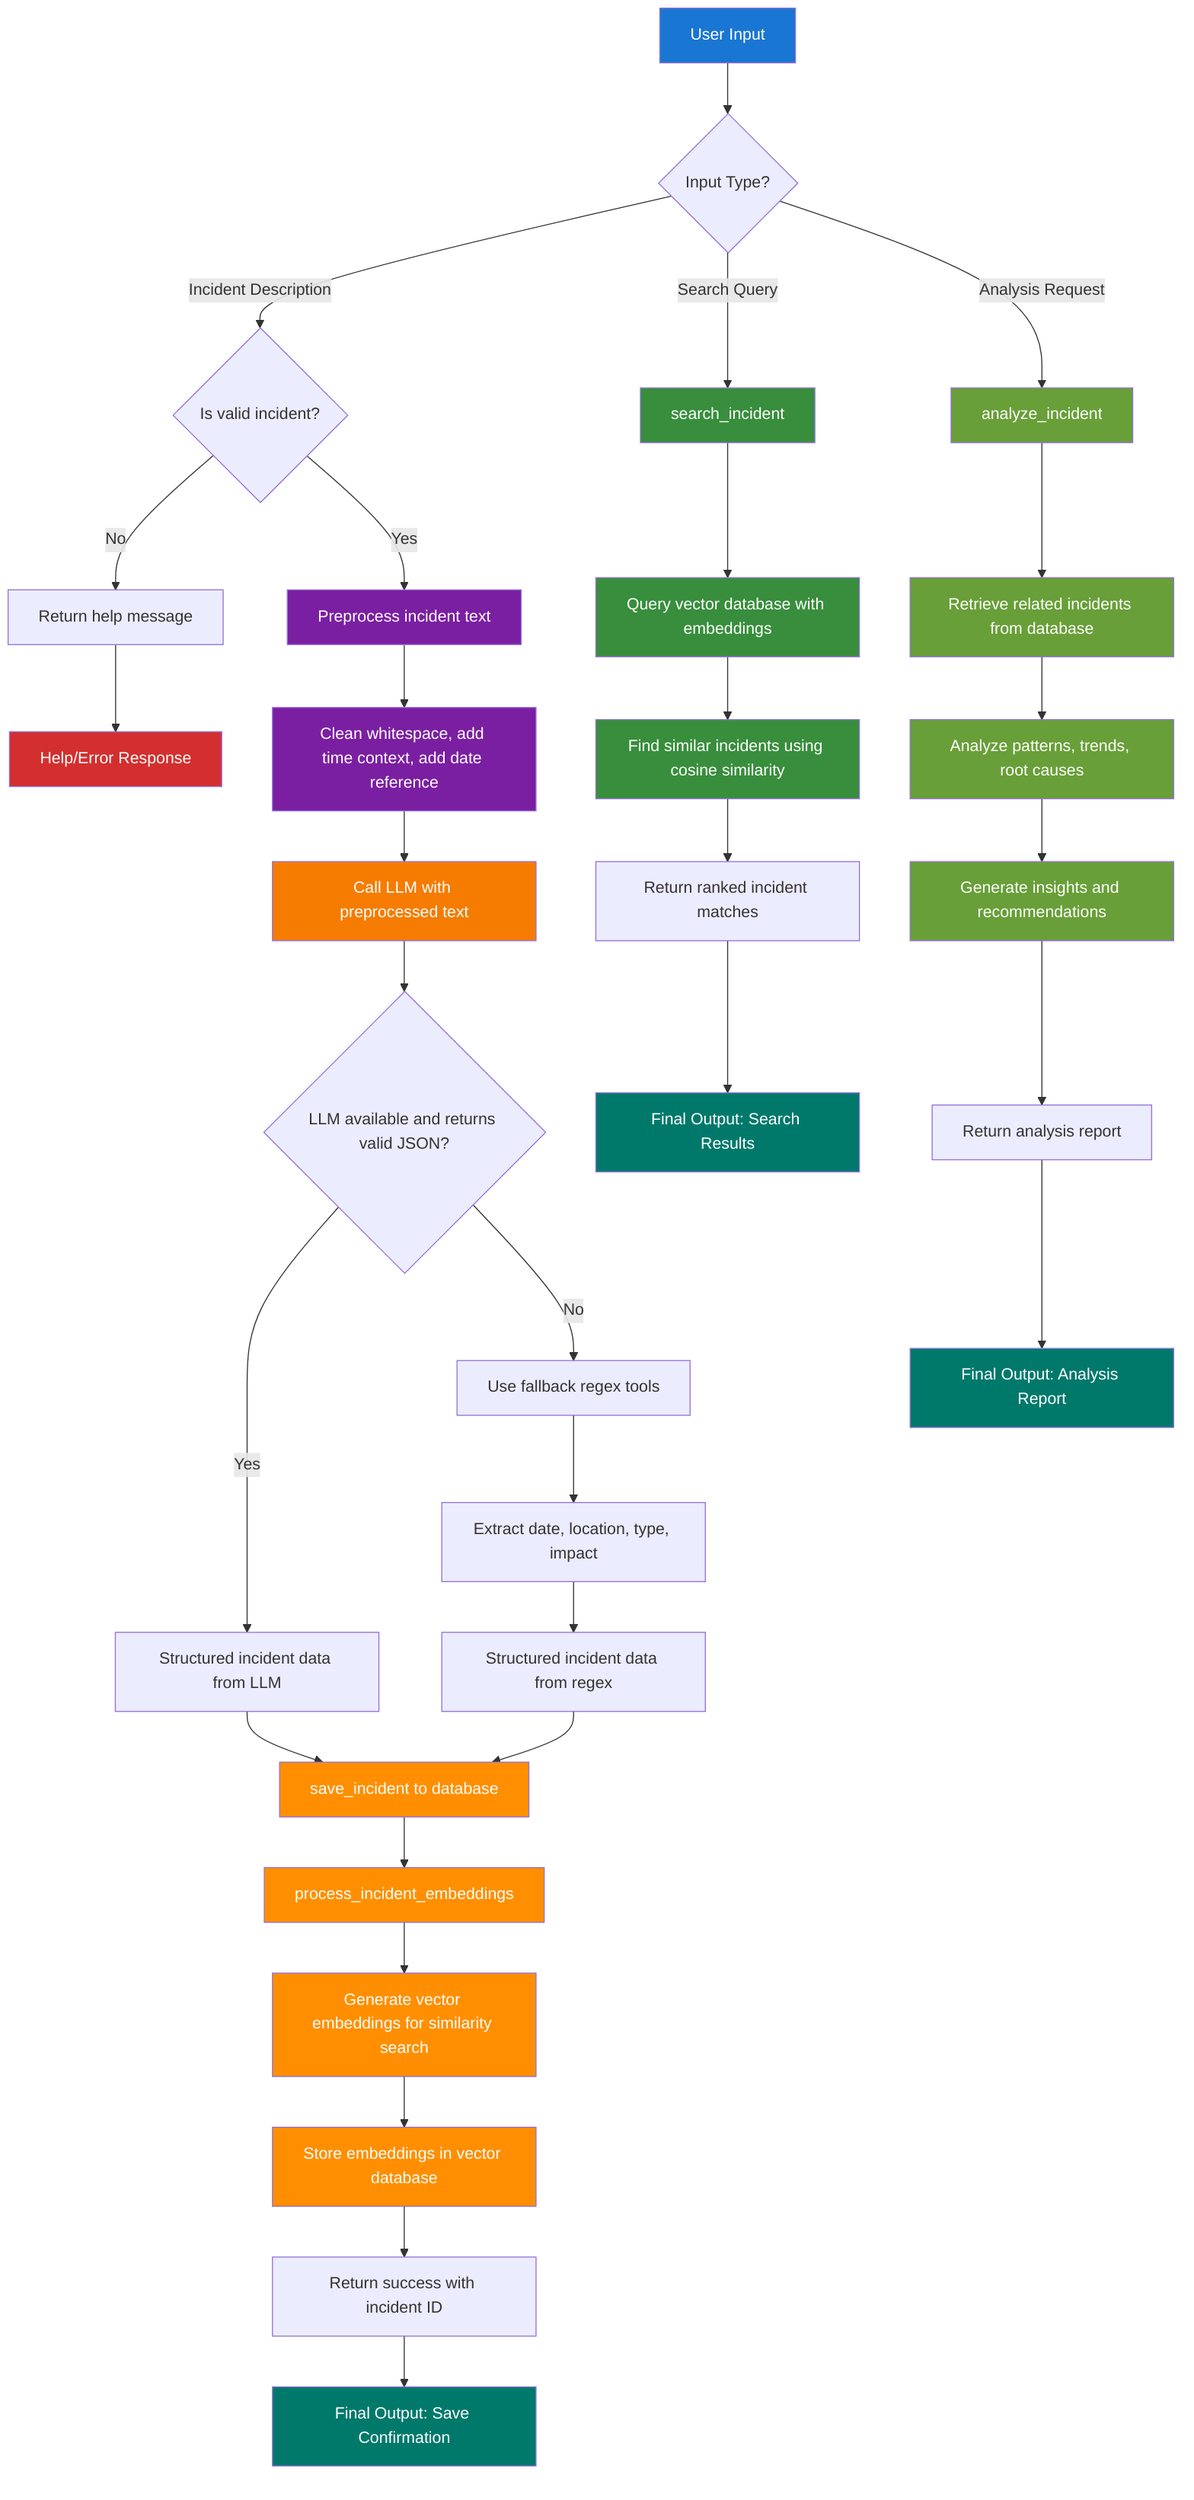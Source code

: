 flowchart TD
    A[User Input] --> B{Input Type?}
    
    B -->|Incident Description| C{Is valid incident?}
    B -->|Search Query| D[search_incident]
    B -->|Analysis Request| E[analyze_incident]
    
    C -->|No| F[Return help message]
    C -->|Yes| G[Preprocess incident text]
    
    G --> H[Clean whitespace, add time context, add date reference]
    H --> I[Call LLM with preprocessed text]
    
    I --> J{LLM available and returns valid JSON?}
    
    J -->|Yes| K[Structured incident data from LLM]
    J -->|No| L[Use fallback regex tools]
    
    L --> M[Extract date, location, type, impact]
    M --> N[Structured incident data from regex]
    
    K --> O[save_incident to database]
    N --> O
    
    O --> P[process_incident_embeddings]
    P --> Q[Generate vector embeddings for similarity search]
    Q --> R[Store embeddings in vector database]
    
    R --> S[Return success with incident ID]
    
    D --> T[Query vector database with embeddings]
    T --> U[Find similar incidents using cosine similarity]
    U --> V[Return ranked incident matches]
    
    E --> W[Retrieve related incidents from database]
    W --> X[Analyze patterns, trends, root causes]
    X --> Y[Generate insights and recommendations]
    Y --> Z[Return analysis report]
    
    S --> AA[Final Output: Save Confirmation]
    V --> BB[Final Output: Search Results]
    Z --> CC[Final Output: Analysis Report]
    F --> DD[Help/Error Response]
    
    style A fill:#1976d2,color:#ffffff
    style G fill:#7b1fa2,color:#ffffff
    style H fill:#7b1fa2,color:#ffffff
    style I fill:#f57c00,color:#ffffff
    style O fill:#ff8f00,color:#ffffff
    style P fill:#ff8f00,color:#ffffff
    style Q fill:#ff8f00,color:#ffffff
    style R fill:#ff8f00,color:#ffffff
    style D fill:#388e3c,color:#ffffff
    style T fill:#388e3c,color:#ffffff
    style U fill:#388e3c,color:#ffffff
    style E fill:#689f38,color:#ffffff
    style W fill:#689f38,color:#ffffff
    style X fill:#689f38,color:#ffffff
    style Y fill:#689f38,color:#ffffff
    style AA fill:#00796b,color:#ffffff
    style BB fill:#00796b,color:#ffffff
    style CC fill:#00796b,color:#ffffff
    style DD fill:#d32f2f,color:#ffffff